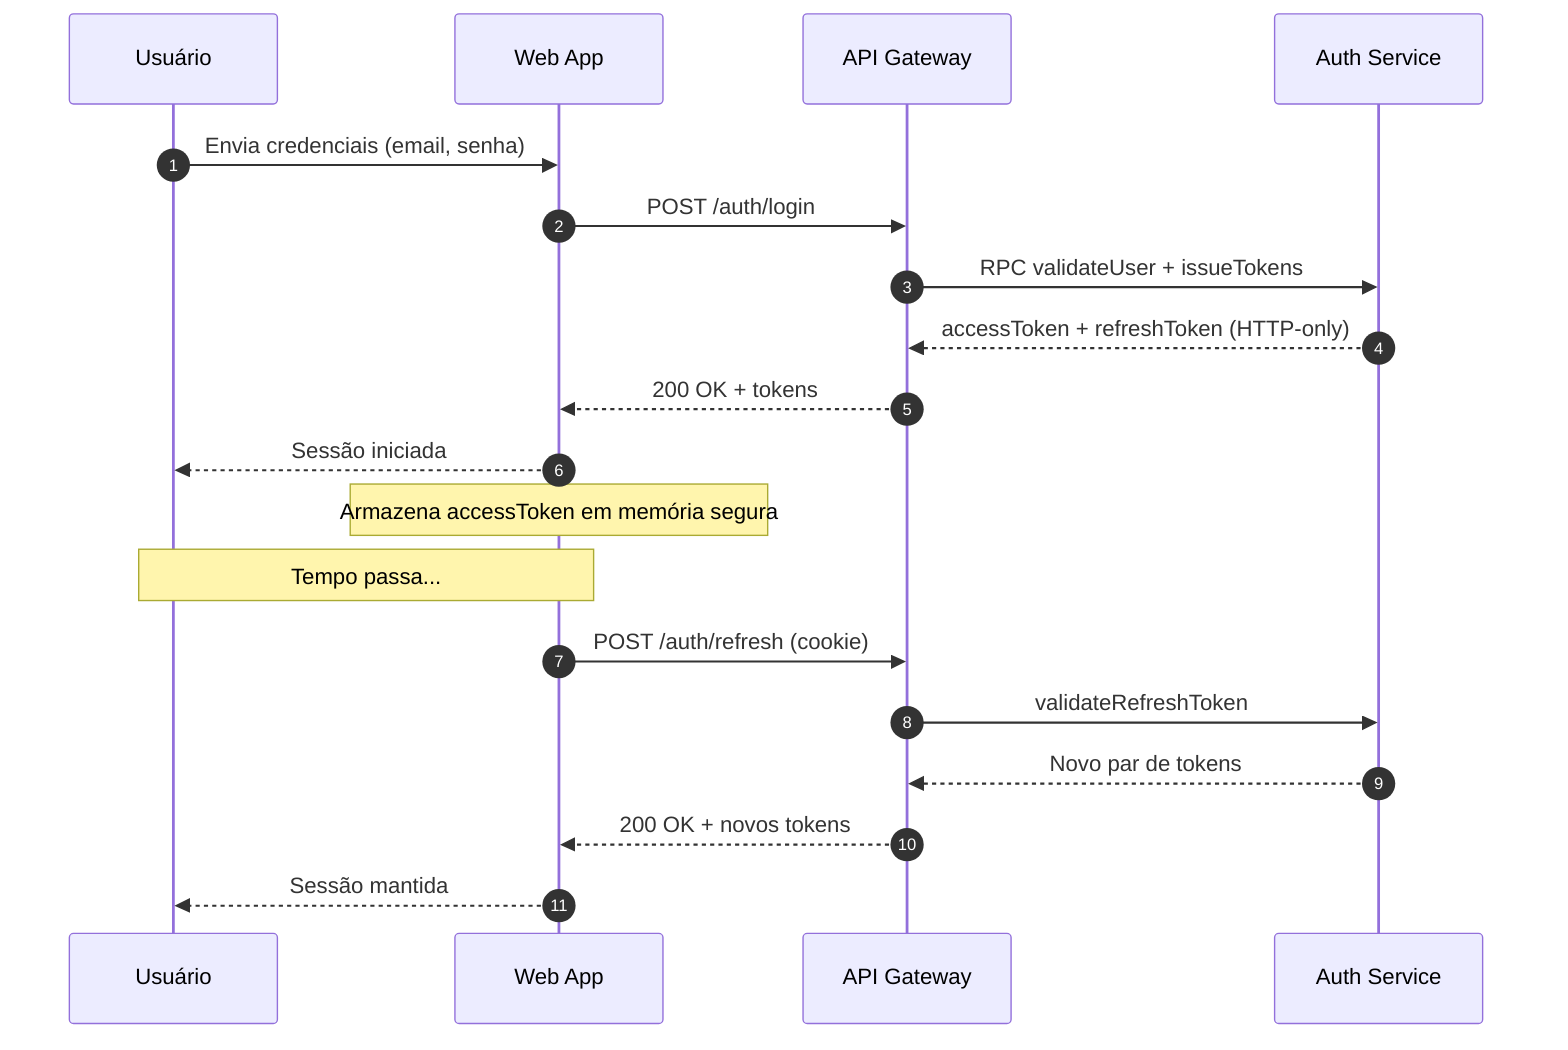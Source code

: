 %% Fluxo de Login e Refresh Token

sequenceDiagram
    autonumber
    participant U as Usuário
    participant Web as Web App
    participant API as API Gateway
    participant Auth as Auth Service
    U->>Web: Envia credenciais (email, senha)
    Web->>API: POST /auth/login
    API->>Auth: RPC validateUser + issueTokens
    Auth-->>API: accessToken + refreshToken (HTTP-only)
    API-->>Web: 200 OK + tokens
    Web-->>U: Sessão iniciada
    Note over Web: Armazena accessToken em memória segura
    Note over U,Web: Tempo passa...
    Web->>API: POST /auth/refresh (cookie)
    API->>Auth: validateRefreshToken
    Auth-->>API: Novo par de tokens
    API-->>Web: 200 OK + novos tokens
    Web-->>U: Sessão mantida